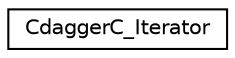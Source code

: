 digraph "Graphical Class Hierarchy"
{
  edge [fontname="Helvetica",fontsize="10",labelfontname="Helvetica",labelfontsize="10"];
  node [fontname="Helvetica",fontsize="10",shape=record];
  rankdir="LR";
  Node1 [label="CdaggerC_Iterator",height=0.2,width=0.4,color="black", fillcolor="white", style="filled",URL="$classCdaggerC__Iterator.html"];
}
